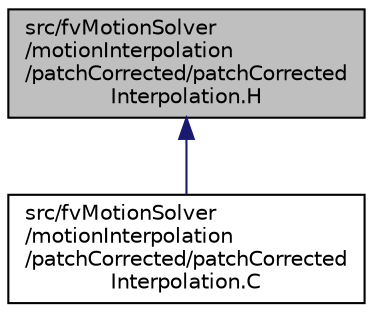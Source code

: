 digraph "src/fvMotionSolver/motionInterpolation/patchCorrected/patchCorrectedInterpolation.H"
{
  bgcolor="transparent";
  edge [fontname="Helvetica",fontsize="10",labelfontname="Helvetica",labelfontsize="10"];
  node [fontname="Helvetica",fontsize="10",shape=record];
  Node1 [label="src/fvMotionSolver\l/motionInterpolation\l/patchCorrected/patchCorrected\lInterpolation.H",height=0.2,width=0.4,color="black", fillcolor="grey75", style="filled" fontcolor="black"];
  Node1 -> Node2 [dir="back",color="midnightblue",fontsize="10",style="solid",fontname="Helvetica"];
  Node2 [label="src/fvMotionSolver\l/motionInterpolation\l/patchCorrected/patchCorrected\lInterpolation.C",height=0.2,width=0.4,color="black",URL="$patchCorrectedInterpolation_8C.html"];
}
